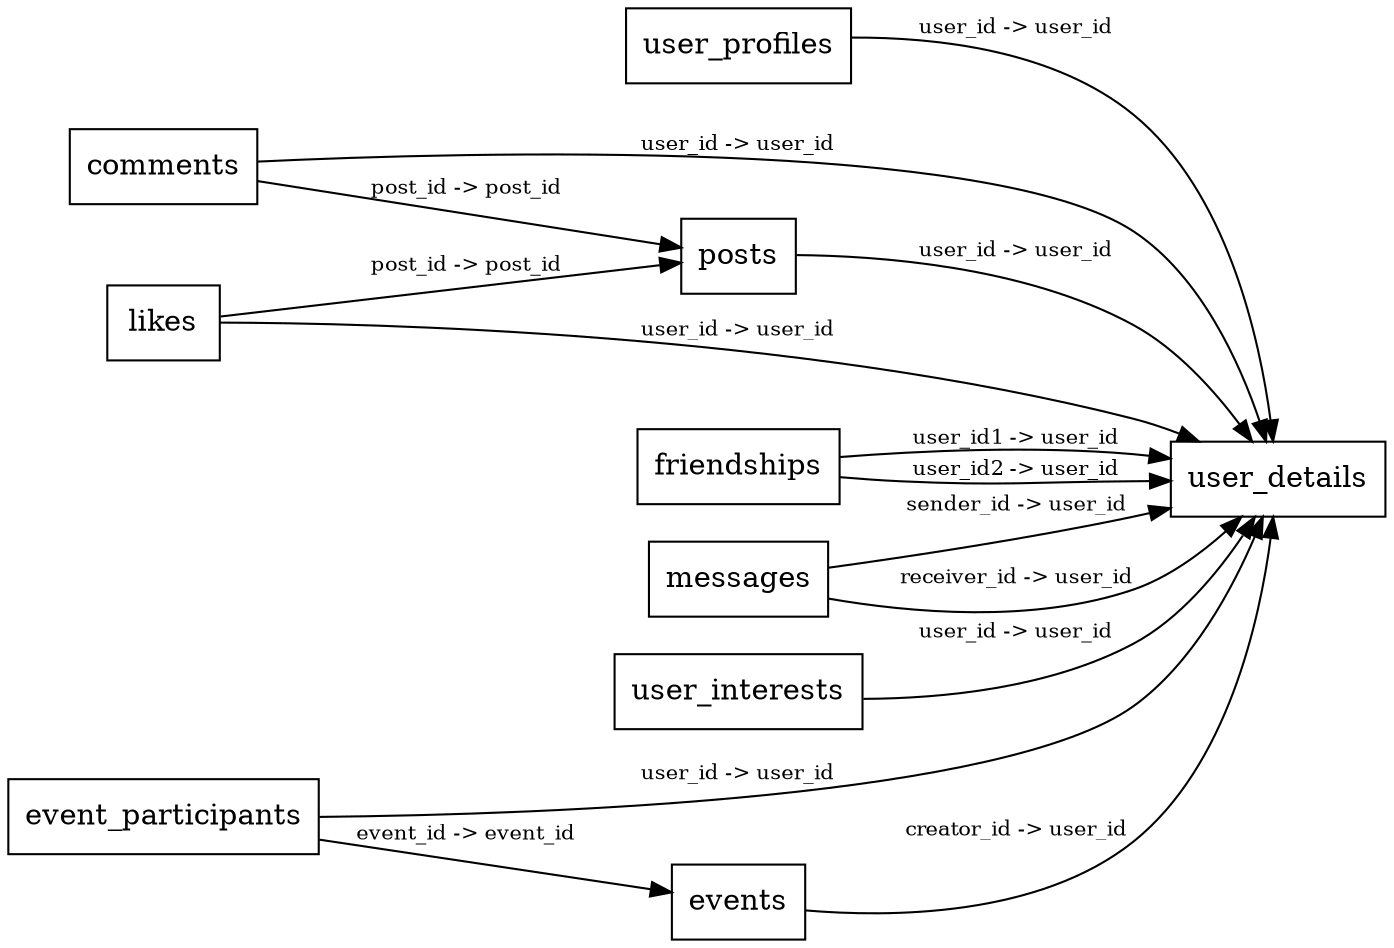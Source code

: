 // ER Diagram
digraph {
	rankdir=LR
	user_details [label=user_details shape=box]
	user_profiles [label=user_profiles shape=box]
	posts [label=posts shape=box]
	comments [label=comments shape=box]
	likes [label=likes shape=box]
	friendships [label=friendships shape=box]
	messages [label=messages shape=box]
	user_interests [label=user_interests shape=box]
	events [label=events shape=box]
	event_participants [label=event_participants shape=box]
	user_profiles -> user_details [label="user_id -> user_id" fontsize=10]
	posts -> user_details [label="user_id -> user_id" fontsize=10]
	comments -> posts [label="post_id -> post_id" fontsize=10]
	comments -> user_details [label="user_id -> user_id" fontsize=10]
	likes -> user_details [label="user_id -> user_id" fontsize=10]
	likes -> posts [label="post_id -> post_id" fontsize=10]
	friendships -> user_details [label="user_id1 -> user_id" fontsize=10]
	friendships -> user_details [label="user_id2 -> user_id" fontsize=10]
	messages -> user_details [label="sender_id -> user_id" fontsize=10]
	messages -> user_details [label="receiver_id -> user_id" fontsize=10]
	user_interests -> user_details [label="user_id -> user_id" fontsize=10]
	events -> user_details [label="creator_id -> user_id" fontsize=10]
	event_participants -> events [label="event_id -> event_id" fontsize=10]
	event_participants -> user_details [label="user_id -> user_id" fontsize=10]
}
